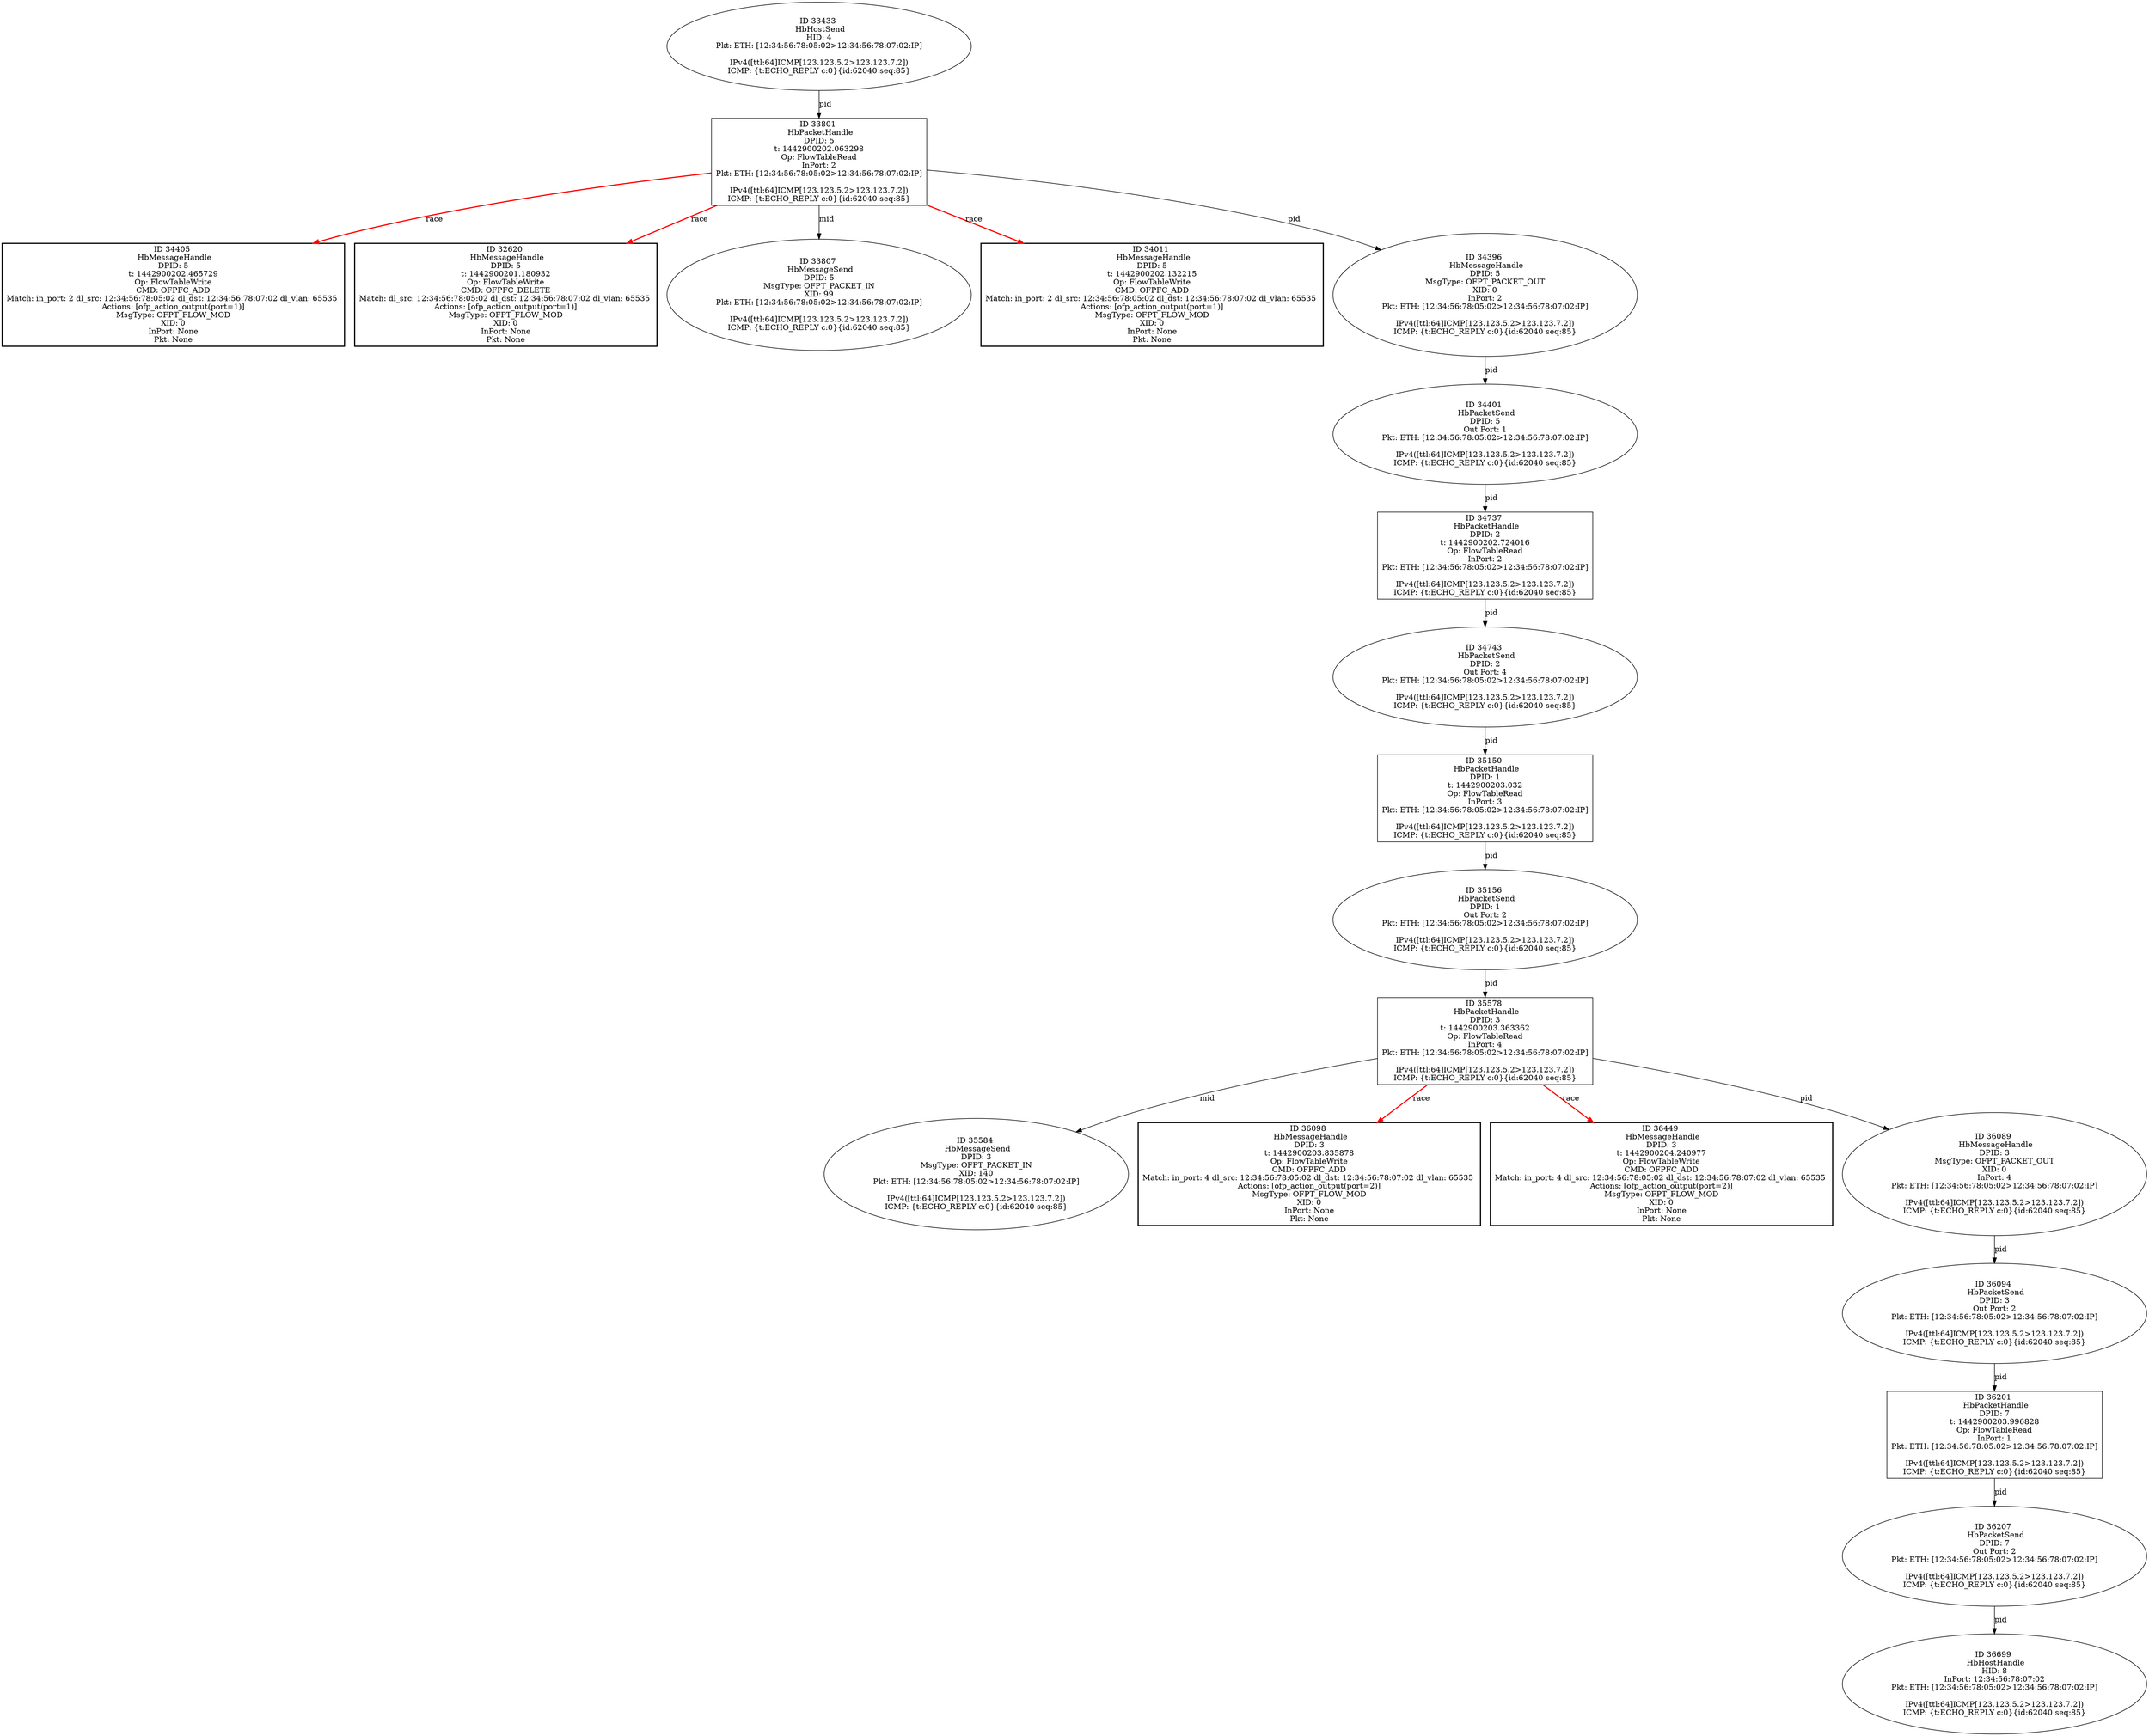 strict digraph G {
35584 [shape=oval, event=<hb_events.HbMessageSend object at 0x10f248410>, label="ID 35584 
 HbMessageSend
DPID: 3
MsgType: OFPT_PACKET_IN
XID: 140
Pkt: ETH: [12:34:56:78:05:02>12:34:56:78:07:02:IP]

IPv4([ttl:64]ICMP[123.123.5.2>123.123.7.2])
ICMP: {t:ECHO_REPLY c:0}{id:62040 seq:85}"];
34401 [shape=oval, event=<hb_events.HbPacketSend object at 0x10eea1950>, label="ID 34401 
 HbPacketSend
DPID: 5
Out Port: 1
Pkt: ETH: [12:34:56:78:05:02>12:34:56:78:07:02:IP]

IPv4([ttl:64]ICMP[123.123.5.2>123.123.7.2])
ICMP: {t:ECHO_REPLY c:0}{id:62040 seq:85}"];
36098 [shape=box, style=bold, event=<hb_events.HbMessageHandle object at 0x10f48e490>, label="ID 36098 
 HbMessageHandle
DPID: 3
t: 1442900203.835878
Op: FlowTableWrite
CMD: OFPFC_ADD
Match: in_port: 4 dl_src: 12:34:56:78:05:02 dl_dst: 12:34:56:78:07:02 dl_vlan: 65535 
Actions: [ofp_action_output(port=2)]
MsgType: OFPT_FLOW_MOD
XID: 0
InPort: None
Pkt: None"];
36699 [shape=oval, event=<hb_events.HbHostHandle object at 0x10f7bbf90>, label="ID 36699 
 HbHostHandle
HID: 8
InPort: 12:34:56:78:07:02
Pkt: ETH: [12:34:56:78:05:02>12:34:56:78:07:02:IP]

IPv4([ttl:64]ICMP[123.123.5.2>123.123.7.2])
ICMP: {t:ECHO_REPLY c:0}{id:62040 seq:85}"];
34405 [shape=box, style=bold, event=<hb_events.HbMessageHandle object at 0x10eea8550>, label="ID 34405 
 HbMessageHandle
DPID: 5
t: 1442900202.465729
Op: FlowTableWrite
CMD: OFPFC_ADD
Match: in_port: 2 dl_src: 12:34:56:78:05:02 dl_dst: 12:34:56:78:07:02 dl_vlan: 65535 
Actions: [ofp_action_output(port=1)]
MsgType: OFPT_FLOW_MOD
XID: 0
InPort: None
Pkt: None"];
36449 [shape=box, style=bold, event=<hb_events.HbMessageHandle object at 0x10f6283d0>, label="ID 36449 
 HbMessageHandle
DPID: 3
t: 1442900204.240977
Op: FlowTableWrite
CMD: OFPFC_ADD
Match: in_port: 4 dl_src: 12:34:56:78:05:02 dl_dst: 12:34:56:78:07:02 dl_vlan: 65535 
Actions: [ofp_action_output(port=2)]
MsgType: OFPT_FLOW_MOD
XID: 0
InPort: None
Pkt: None"];
33433 [shape=oval, event=<hb_events.HbHostSend object at 0x10eca68d0>, label="ID 33433 
 HbHostSend
HID: 4
Pkt: ETH: [12:34:56:78:05:02>12:34:56:78:07:02:IP]

IPv4([ttl:64]ICMP[123.123.5.2>123.123.7.2])
ICMP: {t:ECHO_REPLY c:0}{id:62040 seq:85}"];
33801 [shape=box, event=<hb_events.HbPacketHandle object at 0x10ed53890>, label="ID 33801 
 HbPacketHandle
DPID: 5
t: 1442900202.063298
Op: FlowTableRead
InPort: 2
Pkt: ETH: [12:34:56:78:05:02>12:34:56:78:07:02:IP]

IPv4([ttl:64]ICMP[123.123.5.2>123.123.7.2])
ICMP: {t:ECHO_REPLY c:0}{id:62040 seq:85}"];
32620 [shape=box, style=bold, event=<hb_events.HbMessageHandle object at 0x10eb73a90>, label="ID 32620 
 HbMessageHandle
DPID: 5
t: 1442900201.180932
Op: FlowTableWrite
CMD: OFPFC_DELETE
Match: dl_src: 12:34:56:78:05:02 dl_dst: 12:34:56:78:07:02 dl_vlan: 65535 
Actions: [ofp_action_output(port=1)]
MsgType: OFPT_FLOW_MOD
XID: 0
InPort: None
Pkt: None"];
35150 [shape=box, event=<hb_events.HbPacketHandle object at 0x10f0d5310>, label="ID 35150 
 HbPacketHandle
DPID: 1
t: 1442900203.032
Op: FlowTableRead
InPort: 3
Pkt: ETH: [12:34:56:78:05:02>12:34:56:78:07:02:IP]

IPv4([ttl:64]ICMP[123.123.5.2>123.123.7.2])
ICMP: {t:ECHO_REPLY c:0}{id:62040 seq:85}"];
33807 [shape=oval, event=<hb_events.HbMessageSend object at 0x10ed5a390>, label="ID 33807 
 HbMessageSend
DPID: 5
MsgType: OFPT_PACKET_IN
XID: 99
Pkt: ETH: [12:34:56:78:05:02>12:34:56:78:07:02:IP]

IPv4([ttl:64]ICMP[123.123.5.2>123.123.7.2])
ICMP: {t:ECHO_REPLY c:0}{id:62040 seq:85}"];
34737 [shape=box, event=<hb_events.HbPacketHandle object at 0x10ef92750>, label="ID 34737 
 HbPacketHandle
DPID: 2
t: 1442900202.724016
Op: FlowTableRead
InPort: 2
Pkt: ETH: [12:34:56:78:05:02>12:34:56:78:07:02:IP]

IPv4([ttl:64]ICMP[123.123.5.2>123.123.7.2])
ICMP: {t:ECHO_REPLY c:0}{id:62040 seq:85}"];
35156 [shape=oval, event=<hb_events.HbPacketSend object at 0x10f0d5590>, label="ID 35156 
 HbPacketSend
DPID: 1
Out Port: 2
Pkt: ETH: [12:34:56:78:05:02>12:34:56:78:07:02:IP]

IPv4([ttl:64]ICMP[123.123.5.2>123.123.7.2])
ICMP: {t:ECHO_REPLY c:0}{id:62040 seq:85}"];
34011 [shape=box, style=bold, event=<hb_events.HbMessageHandle object at 0x10edc0990>, label="ID 34011 
 HbMessageHandle
DPID: 5
t: 1442900202.132215
Op: FlowTableWrite
CMD: OFPFC_ADD
Match: in_port: 2 dl_src: 12:34:56:78:05:02 dl_dst: 12:34:56:78:07:02 dl_vlan: 65535 
Actions: [ofp_action_output(port=1)]
MsgType: OFPT_FLOW_MOD
XID: 0
InPort: None
Pkt: None"];
34743 [shape=oval, event=<hb_events.HbPacketSend object at 0x10ef929d0>, label="ID 34743 
 HbPacketSend
DPID: 2
Out Port: 4
Pkt: ETH: [12:34:56:78:05:02>12:34:56:78:07:02:IP]

IPv4([ttl:64]ICMP[123.123.5.2>123.123.7.2])
ICMP: {t:ECHO_REPLY c:0}{id:62040 seq:85}"];
36089 [shape=oval, event=<hb_events.HbMessageHandle object at 0x10f489090>, label="ID 36089 
 HbMessageHandle
DPID: 3
MsgType: OFPT_PACKET_OUT
XID: 0
InPort: 4
Pkt: ETH: [12:34:56:78:05:02>12:34:56:78:07:02:IP]

IPv4([ttl:64]ICMP[123.123.5.2>123.123.7.2])
ICMP: {t:ECHO_REPLY c:0}{id:62040 seq:85}"];
35578 [shape=box, event=<hb_events.HbPacketHandle object at 0x10f23b390>, label="ID 35578 
 HbPacketHandle
DPID: 3
t: 1442900203.363362
Op: FlowTableRead
InPort: 4
Pkt: ETH: [12:34:56:78:05:02>12:34:56:78:07:02:IP]

IPv4([ttl:64]ICMP[123.123.5.2>123.123.7.2])
ICMP: {t:ECHO_REPLY c:0}{id:62040 seq:85}"];
36207 [shape=oval, event=<hb_events.HbPacketSend object at 0x10f4d7a10>, label="ID 36207 
 HbPacketSend
DPID: 7
Out Port: 2
Pkt: ETH: [12:34:56:78:05:02>12:34:56:78:07:02:IP]

IPv4([ttl:64]ICMP[123.123.5.2>123.123.7.2])
ICMP: {t:ECHO_REPLY c:0}{id:62040 seq:85}"];
34396 [shape=oval, event=<hb_events.HbMessageHandle object at 0x10ee9db50>, label="ID 34396 
 HbMessageHandle
DPID: 5
MsgType: OFPT_PACKET_OUT
XID: 0
InPort: 2
Pkt: ETH: [12:34:56:78:05:02>12:34:56:78:07:02:IP]

IPv4([ttl:64]ICMP[123.123.5.2>123.123.7.2])
ICMP: {t:ECHO_REPLY c:0}{id:62040 seq:85}"];
36094 [shape=oval, event=<hb_events.HbPacketSend object at 0x10f47c710>, label="ID 36094 
 HbPacketSend
DPID: 3
Out Port: 2
Pkt: ETH: [12:34:56:78:05:02>12:34:56:78:07:02:IP]

IPv4([ttl:64]ICMP[123.123.5.2>123.123.7.2])
ICMP: {t:ECHO_REPLY c:0}{id:62040 seq:85}"];
36201 [shape=box, event=<hb_events.HbPacketHandle object at 0x10f4d7610>, label="ID 36201 
 HbPacketHandle
DPID: 7
t: 1442900203.996828
Op: FlowTableRead
InPort: 1
Pkt: ETH: [12:34:56:78:05:02>12:34:56:78:07:02:IP]

IPv4([ttl:64]ICMP[123.123.5.2>123.123.7.2])
ICMP: {t:ECHO_REPLY c:0}{id:62040 seq:85}"];
34401 -> 34737  [rel=pid, label=pid];
33801 -> 32620  [harmful=True, color=red, style=bold, rel=race, label=race];
33801 -> 34011  [harmful=True, color=red, style=bold, rel=race, label=race];
33801 -> 34396  [rel=pid, label=pid];
33801 -> 34405  [harmful=True, color=red, style=bold, rel=race, label=race];
33801 -> 33807  [rel=mid, label=mid];
36089 -> 36094  [rel=pid, label=pid];
35150 -> 35156  [rel=pid, label=pid];
34737 -> 34743  [rel=pid, label=pid];
36207 -> 36699  [rel=pid, label=pid];
35156 -> 35578  [rel=pid, label=pid];
34743 -> 35150  [rel=pid, label=pid];
33433 -> 33801  [rel=pid, label=pid];
35578 -> 35584  [rel=mid, label=mid];
35578 -> 36089  [rel=pid, label=pid];
35578 -> 36098  [harmful=True, color=red, style=bold, rel=race, label=race];
35578 -> 36449  [harmful=True, color=red, style=bold, rel=race, label=race];
34396 -> 34401  [rel=pid, label=pid];
36094 -> 36201  [rel=pid, label=pid];
36201 -> 36207  [rel=pid, label=pid];
}
